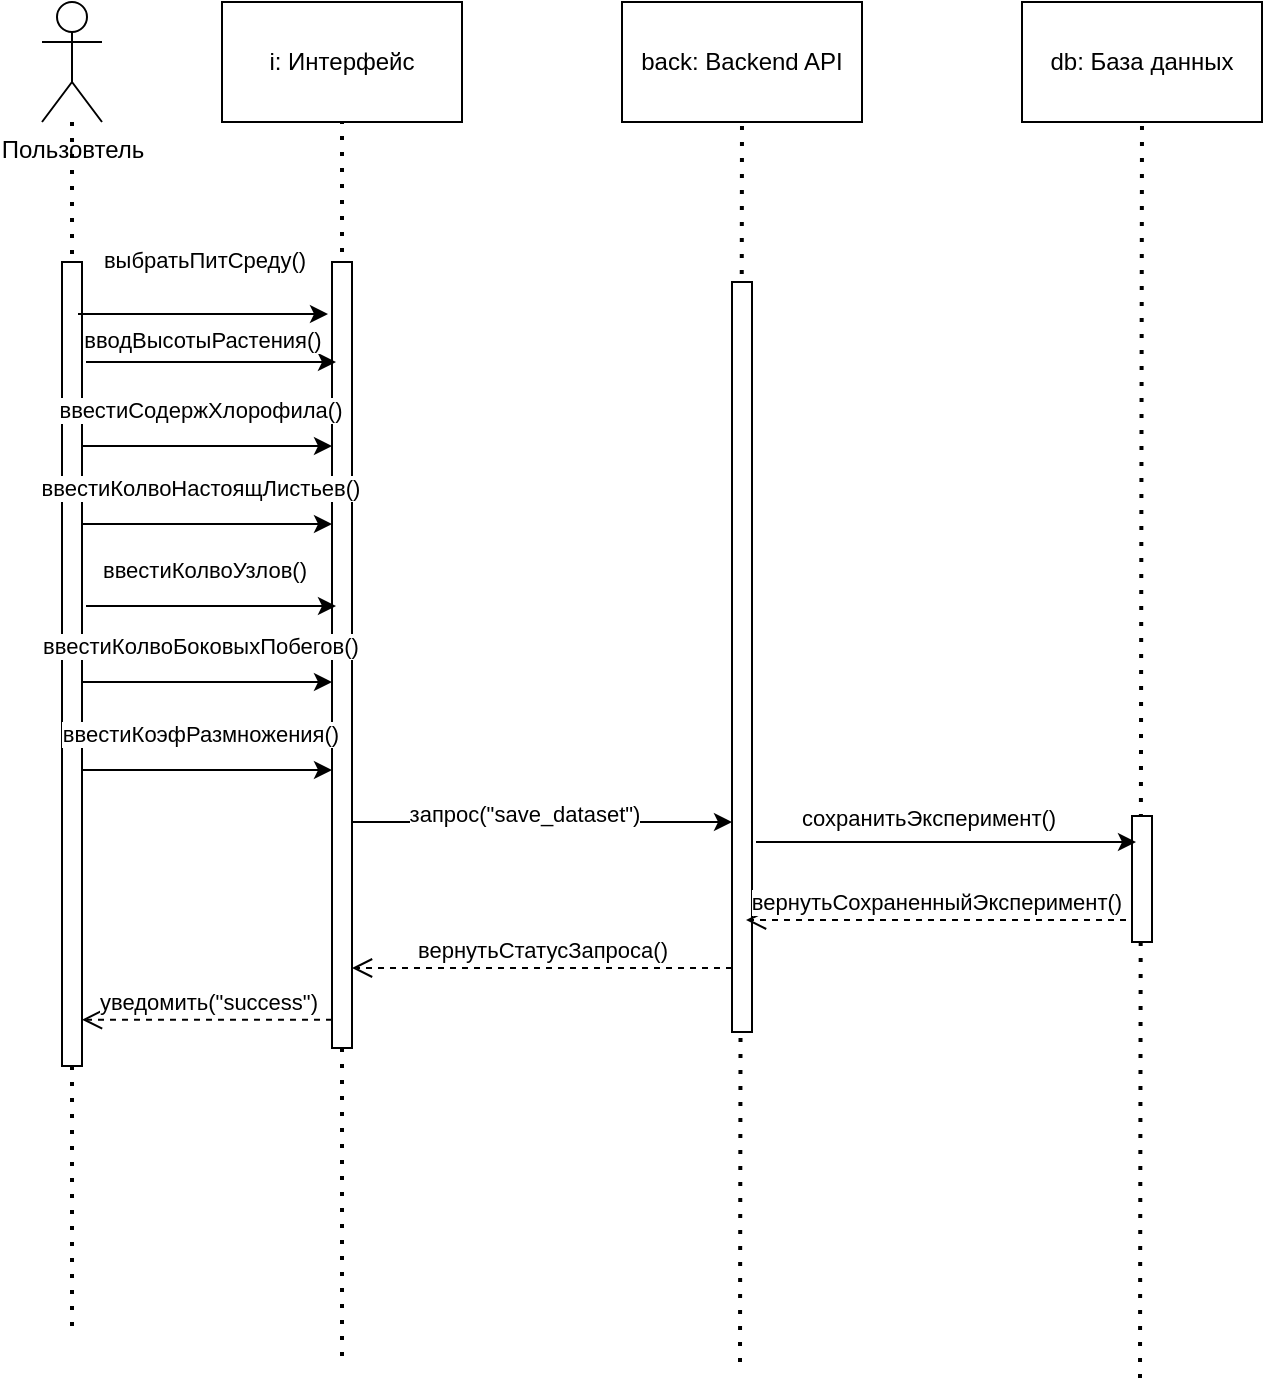 <mxfile version="24.5.4" type="github">
  <diagram name="Page-1" id="zcy8_zAFrj_lsBXq3jjC">
    <mxGraphModel dx="1434" dy="781" grid="0" gridSize="10" guides="1" tooltips="1" connect="1" arrows="1" fold="1" page="1" pageScale="1" pageWidth="850" pageHeight="1100" math="0" shadow="0">
      <root>
        <mxCell id="0" />
        <mxCell id="1" parent="0" />
        <mxCell id="Y-hilgdHN-UzfRF6LN_a-17" value="" style="endArrow=none;dashed=1;html=1;dashPattern=1 3;strokeWidth=2;rounded=0;" parent="1" source="Y-hilgdHN-UzfRF6LN_a-21" edge="1">
          <mxGeometry width="50" height="50" relative="1" as="geometry">
            <mxPoint x="220" y="300" as="sourcePoint" />
            <mxPoint x="85" y="687" as="targetPoint" />
          </mxGeometry>
        </mxCell>
        <mxCell id="Y-hilgdHN-UzfRF6LN_a-18" value="" style="endArrow=none;dashed=1;html=1;dashPattern=1 3;strokeWidth=2;rounded=0;entryX=0.5;entryY=1;entryDx=0;entryDy=0;" parent="1" target="Y-hilgdHN-UzfRF6LN_a-22" edge="1">
          <mxGeometry width="50" height="50" relative="1" as="geometry">
            <mxPoint x="220" y="697" as="sourcePoint" />
            <mxPoint x="270" y="250" as="targetPoint" />
          </mxGeometry>
        </mxCell>
        <mxCell id="Y-hilgdHN-UzfRF6LN_a-19" value="" style="endArrow=none;dashed=1;html=1;dashPattern=1 3;strokeWidth=2;rounded=0;entryX=0.5;entryY=1;entryDx=0;entryDy=0;" parent="1" target="Y-hilgdHN-UzfRF6LN_a-25" edge="1">
          <mxGeometry width="50" height="50" relative="1" as="geometry">
            <mxPoint x="419" y="700" as="sourcePoint" />
            <mxPoint x="270" y="250" as="targetPoint" />
          </mxGeometry>
        </mxCell>
        <mxCell id="Y-hilgdHN-UzfRF6LN_a-20" value="" style="endArrow=none;dashed=1;html=1;dashPattern=1 3;strokeWidth=2;rounded=0;entryX=0.5;entryY=1;entryDx=0;entryDy=0;" parent="1" target="Y-hilgdHN-UzfRF6LN_a-27" edge="1">
          <mxGeometry width="50" height="50" relative="1" as="geometry">
            <mxPoint x="619" y="708" as="sourcePoint" />
            <mxPoint x="270" y="250" as="targetPoint" />
          </mxGeometry>
        </mxCell>
        <mxCell id="Y-hilgdHN-UzfRF6LN_a-21" value="Пользовтель" style="shape=umlActor;verticalLabelPosition=bottom;verticalAlign=top;html=1;outlineConnect=0;align=center;horizontal=1;labelPosition=center;" parent="1" vertex="1">
          <mxGeometry x="70" y="20" width="30" height="60" as="geometry" />
        </mxCell>
        <mxCell id="Y-hilgdHN-UzfRF6LN_a-22" value="i: Интерфейс" style="rounded=0;whiteSpace=wrap;html=1;" parent="1" vertex="1">
          <mxGeometry x="160" y="20" width="120" height="60" as="geometry" />
        </mxCell>
        <mxCell id="Y-hilgdHN-UzfRF6LN_a-23" value="" style="html=1;points=[[0,0,0,0,5],[0,1,0,0,-5],[1,0,0,0,5],[1,1,0,0,-5]];perimeter=orthogonalPerimeter;outlineConnect=0;targetShapes=umlLifeline;portConstraint=eastwest;newEdgeStyle={&quot;curved&quot;:0,&quot;rounded&quot;:0};" parent="1" vertex="1">
          <mxGeometry x="80" y="150" width="10" height="402" as="geometry" />
        </mxCell>
        <mxCell id="Y-hilgdHN-UzfRF6LN_a-24" value="" style="html=1;points=[[0,0,0,0,5],[0,1,0,0,-5],[1,0,0,0,5],[1,1,0,0,-5]];perimeter=orthogonalPerimeter;outlineConnect=0;targetShapes=umlLifeline;portConstraint=eastwest;newEdgeStyle={&quot;curved&quot;:0,&quot;rounded&quot;:0};" parent="1" vertex="1">
          <mxGeometry x="215" y="150" width="10" height="393" as="geometry" />
        </mxCell>
        <mxCell id="Y-hilgdHN-UzfRF6LN_a-25" value="back: Backend API" style="rounded=0;whiteSpace=wrap;html=1;" parent="1" vertex="1">
          <mxGeometry x="360" y="20" width="120" height="60" as="geometry" />
        </mxCell>
        <mxCell id="Y-hilgdHN-UzfRF6LN_a-26" value="" style="html=1;points=[[0,0,0,0,5],[0,1,0,0,-5],[1,0,0,0,5],[1,1,0,0,-5]];perimeter=orthogonalPerimeter;outlineConnect=0;targetShapes=umlLifeline;portConstraint=eastwest;newEdgeStyle={&quot;curved&quot;:0,&quot;rounded&quot;:0};" parent="1" vertex="1">
          <mxGeometry x="415" y="160" width="10" height="375" as="geometry" />
        </mxCell>
        <mxCell id="Y-hilgdHN-UzfRF6LN_a-27" value="db: База данных" style="rounded=0;whiteSpace=wrap;html=1;" parent="1" vertex="1">
          <mxGeometry x="560" y="20" width="120" height="60" as="geometry" />
        </mxCell>
        <mxCell id="Y-hilgdHN-UzfRF6LN_a-28" value="" style="html=1;points=[[0,0,0,0,5],[0,1,0,0,-5],[1,0,0,0,5],[1,1,0,0,-5]];perimeter=orthogonalPerimeter;outlineConnect=0;targetShapes=umlLifeline;portConstraint=eastwest;newEdgeStyle={&quot;curved&quot;:0,&quot;rounded&quot;:0};" parent="1" vertex="1">
          <mxGeometry x="615" y="427" width="10" height="63" as="geometry" />
        </mxCell>
        <mxCell id="Y-hilgdHN-UzfRF6LN_a-31" value="" style="endArrow=classic;html=1;rounded=0;" parent="1" edge="1">
          <mxGeometry width="50" height="50" relative="1" as="geometry">
            <mxPoint x="88" y="176" as="sourcePoint" />
            <mxPoint x="213" y="176" as="targetPoint" />
            <Array as="points">
              <mxPoint x="168" y="176" />
            </Array>
          </mxGeometry>
        </mxCell>
        <mxCell id="Y-hilgdHN-UzfRF6LN_a-32" value="выбратьПитСреду()" style="edgeLabel;html=1;align=center;verticalAlign=middle;resizable=0;points=[];" parent="Y-hilgdHN-UzfRF6LN_a-31" vertex="1" connectable="0">
          <mxGeometry x="-0.109" relative="1" as="geometry">
            <mxPoint x="7" y="-27" as="offset" />
          </mxGeometry>
        </mxCell>
        <mxCell id="Y-hilgdHN-UzfRF6LN_a-37" value="" style="endArrow=classic;html=1;rounded=0;" parent="1" edge="1">
          <mxGeometry width="50" height="50" relative="1" as="geometry">
            <mxPoint x="92" y="200" as="sourcePoint" />
            <mxPoint x="217" y="200" as="targetPoint" />
          </mxGeometry>
        </mxCell>
        <mxCell id="Y-hilgdHN-UzfRF6LN_a-38" value="вводВысотыРастения()" style="edgeLabel;html=1;align=center;verticalAlign=middle;resizable=0;points=[];" parent="Y-hilgdHN-UzfRF6LN_a-37" vertex="1" connectable="0">
          <mxGeometry x="0.408" y="3" relative="1" as="geometry">
            <mxPoint x="-30" y="-8" as="offset" />
          </mxGeometry>
        </mxCell>
        <mxCell id="Y-hilgdHN-UzfRF6LN_a-39" value="" style="endArrow=classic;html=1;rounded=0;" parent="1" edge="1">
          <mxGeometry width="50" height="50" relative="1" as="geometry">
            <mxPoint x="90" y="242" as="sourcePoint" />
            <mxPoint x="215" y="242" as="targetPoint" />
          </mxGeometry>
        </mxCell>
        <mxCell id="Y-hilgdHN-UzfRF6LN_a-40" value="ввестиСодержХлорофила()" style="edgeLabel;html=1;align=center;verticalAlign=middle;resizable=0;points=[];" parent="Y-hilgdHN-UzfRF6LN_a-39" vertex="1" connectable="0">
          <mxGeometry x="0.408" y="3" relative="1" as="geometry">
            <mxPoint x="-29" y="-15" as="offset" />
          </mxGeometry>
        </mxCell>
        <mxCell id="Y-hilgdHN-UzfRF6LN_a-41" value="" style="endArrow=classic;html=1;rounded=0;" parent="1" edge="1">
          <mxGeometry width="50" height="50" relative="1" as="geometry">
            <mxPoint x="90" y="281" as="sourcePoint" />
            <mxPoint x="215" y="281" as="targetPoint" />
          </mxGeometry>
        </mxCell>
        <mxCell id="Y-hilgdHN-UzfRF6LN_a-42" value="ввестиКолвоНастоящЛистьев()" style="edgeLabel;html=1;align=center;verticalAlign=middle;resizable=0;points=[];" parent="Y-hilgdHN-UzfRF6LN_a-41" vertex="1" connectable="0">
          <mxGeometry x="0.408" y="3" relative="1" as="geometry">
            <mxPoint x="-29" y="-15" as="offset" />
          </mxGeometry>
        </mxCell>
        <mxCell id="Y-hilgdHN-UzfRF6LN_a-43" value="" style="endArrow=classic;html=1;rounded=0;" parent="1" edge="1">
          <mxGeometry width="50" height="50" relative="1" as="geometry">
            <mxPoint x="92" y="322" as="sourcePoint" />
            <mxPoint x="217" y="322" as="targetPoint" />
          </mxGeometry>
        </mxCell>
        <mxCell id="Y-hilgdHN-UzfRF6LN_a-44" value="ввестиКолвоУзлов()" style="edgeLabel;html=1;align=center;verticalAlign=middle;resizable=0;points=[];" parent="Y-hilgdHN-UzfRF6LN_a-43" vertex="1" connectable="0">
          <mxGeometry x="0.408" y="3" relative="1" as="geometry">
            <mxPoint x="-29" y="-15" as="offset" />
          </mxGeometry>
        </mxCell>
        <mxCell id="Y-hilgdHN-UzfRF6LN_a-45" value="" style="endArrow=classic;html=1;rounded=0;" parent="1" edge="1">
          <mxGeometry width="50" height="50" relative="1" as="geometry">
            <mxPoint x="90" y="360" as="sourcePoint" />
            <mxPoint x="215" y="360" as="targetPoint" />
          </mxGeometry>
        </mxCell>
        <mxCell id="Y-hilgdHN-UzfRF6LN_a-46" value="ввестиКолвоБоковыхПобегов()" style="edgeLabel;html=1;align=center;verticalAlign=middle;resizable=0;points=[];" parent="Y-hilgdHN-UzfRF6LN_a-45" vertex="1" connectable="0">
          <mxGeometry x="0.408" y="3" relative="1" as="geometry">
            <mxPoint x="-29" y="-15" as="offset" />
          </mxGeometry>
        </mxCell>
        <mxCell id="Y-hilgdHN-UzfRF6LN_a-47" value="" style="endArrow=classic;html=1;rounded=0;" parent="1" edge="1">
          <mxGeometry width="50" height="50" relative="1" as="geometry">
            <mxPoint x="90" y="404" as="sourcePoint" />
            <mxPoint x="215" y="404" as="targetPoint" />
          </mxGeometry>
        </mxCell>
        <mxCell id="Y-hilgdHN-UzfRF6LN_a-48" value="ввестиКоэфРазмножения()" style="edgeLabel;html=1;align=center;verticalAlign=middle;resizable=0;points=[];" parent="Y-hilgdHN-UzfRF6LN_a-47" vertex="1" connectable="0">
          <mxGeometry x="0.408" y="3" relative="1" as="geometry">
            <mxPoint x="-29" y="-15" as="offset" />
          </mxGeometry>
        </mxCell>
        <mxCell id="Y-hilgdHN-UzfRF6LN_a-49" value="" style="endArrow=classic;html=1;rounded=0;" parent="1" target="Y-hilgdHN-UzfRF6LN_a-26" edge="1">
          <mxGeometry width="50" height="50" relative="1" as="geometry">
            <mxPoint x="225" y="430" as="sourcePoint" />
            <mxPoint x="306" y="430" as="targetPoint" />
          </mxGeometry>
        </mxCell>
        <mxCell id="Y-hilgdHN-UzfRF6LN_a-50" value="запрос(&quot;save_dataset&quot;)" style="edgeLabel;html=1;align=center;verticalAlign=middle;resizable=0;points=[];" parent="Y-hilgdHN-UzfRF6LN_a-49" vertex="1" connectable="0">
          <mxGeometry x="-0.095" y="4" relative="1" as="geometry">
            <mxPoint as="offset" />
          </mxGeometry>
        </mxCell>
        <mxCell id="Y-hilgdHN-UzfRF6LN_a-51" value="" style="endArrow=classic;html=1;rounded=0;" parent="1" edge="1">
          <mxGeometry width="50" height="50" relative="1" as="geometry">
            <mxPoint x="427" y="440" as="sourcePoint" />
            <mxPoint x="617" y="440" as="targetPoint" />
          </mxGeometry>
        </mxCell>
        <mxCell id="Y-hilgdHN-UzfRF6LN_a-52" value="сохранитьЭксперимент()" style="edgeLabel;html=1;align=center;verticalAlign=middle;resizable=0;points=[];" parent="Y-hilgdHN-UzfRF6LN_a-51" vertex="1" connectable="0">
          <mxGeometry x="-0.379" y="-1" relative="1" as="geometry">
            <mxPoint x="27" y="-13" as="offset" />
          </mxGeometry>
        </mxCell>
        <mxCell id="Y-hilgdHN-UzfRF6LN_a-54" value="вернутьСохраненныйЭксперимент()" style="html=1;verticalAlign=bottom;endArrow=open;dashed=1;endSize=8;curved=0;rounded=0;" parent="1" edge="1">
          <mxGeometry relative="1" as="geometry">
            <mxPoint x="612" y="479" as="sourcePoint" />
            <mxPoint x="422" y="479" as="targetPoint" />
          </mxGeometry>
        </mxCell>
        <mxCell id="Y-hilgdHN-UzfRF6LN_a-55" value="вернутьСтатусЗапроса()" style="html=1;verticalAlign=bottom;endArrow=open;dashed=1;endSize=8;curved=0;rounded=0;" parent="1" edge="1">
          <mxGeometry relative="1" as="geometry">
            <mxPoint x="415" y="503" as="sourcePoint" />
            <mxPoint x="225" y="503" as="targetPoint" />
          </mxGeometry>
        </mxCell>
        <mxCell id="Y-hilgdHN-UzfRF6LN_a-56" value="уведомить(&quot;success&quot;)" style="html=1;verticalAlign=bottom;endArrow=open;dashed=1;endSize=8;curved=0;rounded=0;exitX=0;exitY=0.964;exitDx=0;exitDy=0;exitPerimeter=0;" parent="1" source="Y-hilgdHN-UzfRF6LN_a-24" target="Y-hilgdHN-UzfRF6LN_a-23" edge="1">
          <mxGeometry relative="1" as="geometry">
            <mxPoint x="195" y="529" as="sourcePoint" />
            <mxPoint x="115" y="529" as="targetPoint" />
          </mxGeometry>
        </mxCell>
      </root>
    </mxGraphModel>
  </diagram>
</mxfile>
